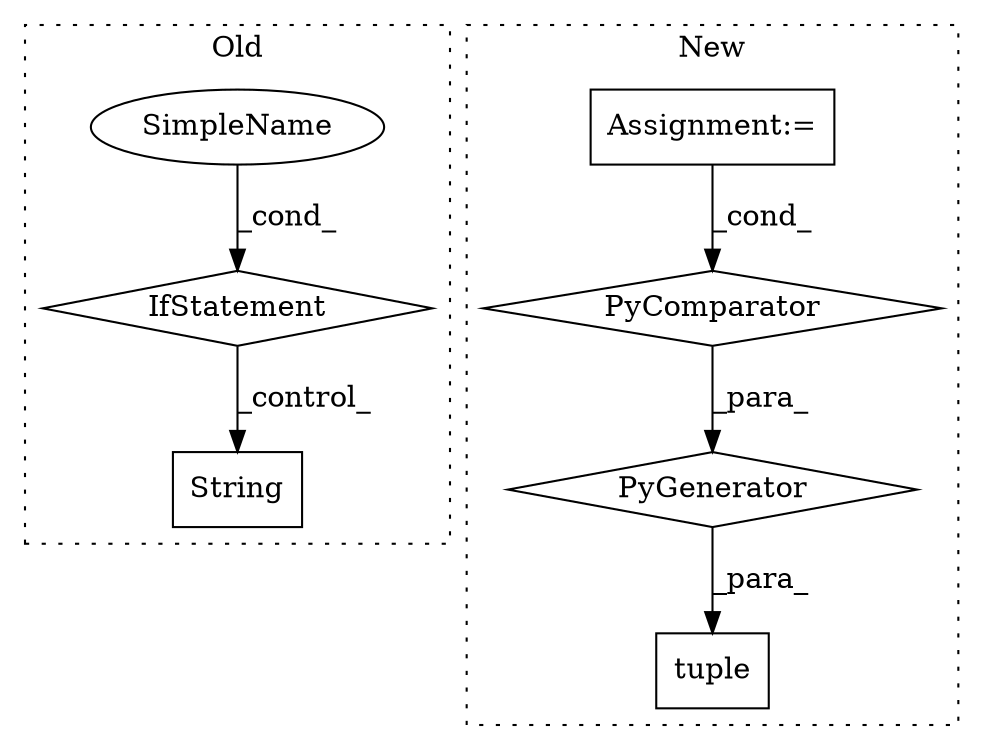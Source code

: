digraph G {
subgraph cluster0 {
1 [label="String" a="32" s="6897,6907" l="7,1" shape="box"];
6 [label="IfStatement" a="25" s="6846,6870" l="4,2" shape="diamond"];
7 [label="SimpleName" a="42" s="" l="" shape="ellipse"];
label = "Old";
style="dotted";
}
subgraph cluster1 {
2 [label="tuple" a="32" s="8483,8616" l="19,-3" shape="box"];
3 [label="Assignment:=" a="7" s="8592" l="18" shape="box"];
4 [label="PyGenerator" a="107" s="8502" l="114" shape="diamond"];
5 [label="PyComparator" a="113" s="8592" l="18" shape="diamond"];
label = "New";
style="dotted";
}
3 -> 5 [label="_cond_"];
4 -> 2 [label="_para_"];
5 -> 4 [label="_para_"];
6 -> 1 [label="_control_"];
7 -> 6 [label="_cond_"];
}